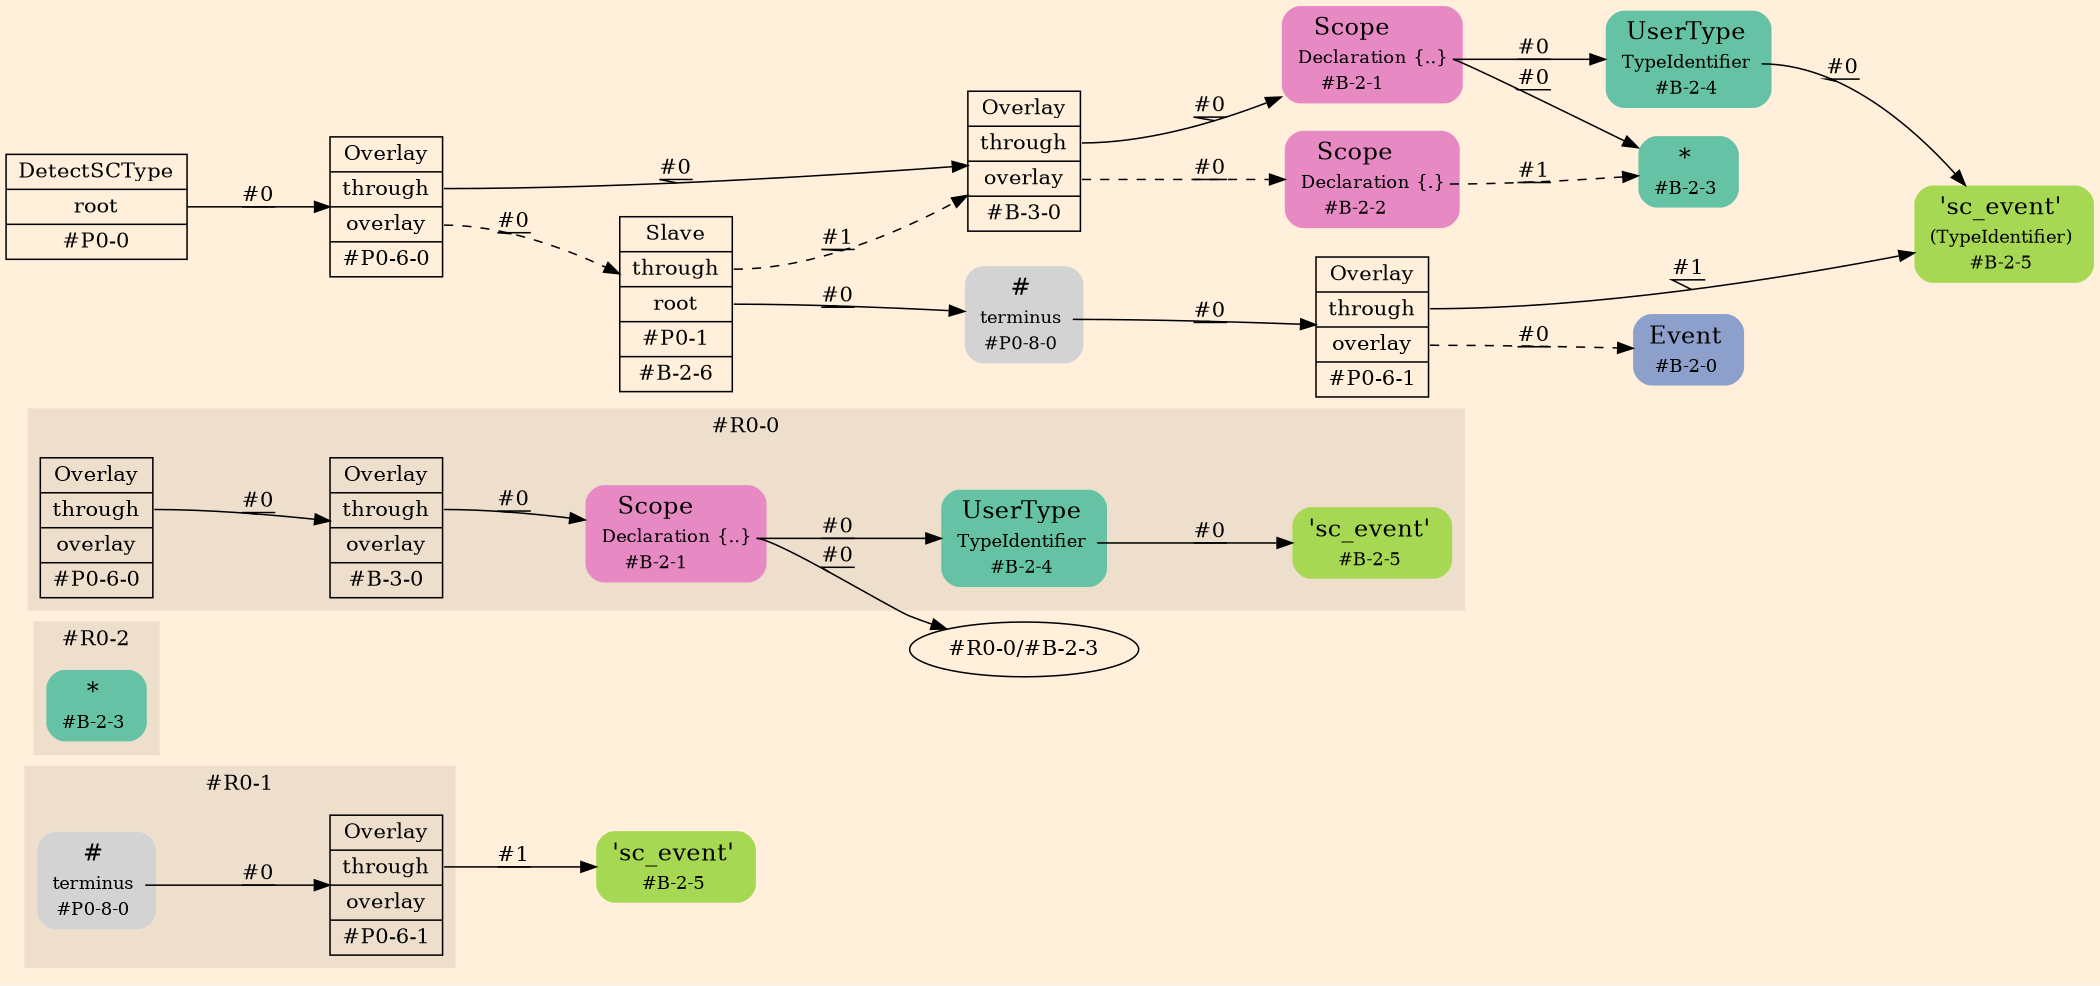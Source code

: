 digraph Inferno {
graph [
rankdir = "LR"
ranksep = 1.0
size = "14,20"
bgcolor = antiquewhite1
color = black
fontcolor = black
];
node [
];
"#R0-1/#B-2-5" [
shape = "plaintext"
fillcolor = "/set28/5"
label = <<TABLE BORDER="0" CELLBORDER="0" CELLSPACING="0">
 <TR>
  <TD><FONT POINT-SIZE="16.0">'sc_event'</FONT></TD>
  <TD></TD>
 </TR>
 <TR>
  <TD>#B-2-5</TD>
  <TD PORT="port0"></TD>
 </TR>
</TABLE>>
style = "rounded,filled"
fontsize = "12"
];
subgraph "cluster#R0-1" {
label = "#R0-1"
style = "filled"
color = antiquewhite2
"#R0-1/#P0-8-0" [
shape = "plaintext"
label = <<TABLE BORDER="0" CELLBORDER="0" CELLSPACING="0">
 <TR>
  <TD><FONT POINT-SIZE="16.0">#</FONT></TD>
  <TD></TD>
 </TR>
 <TR>
  <TD>terminus</TD>
  <TD PORT="port0"></TD>
 </TR>
 <TR>
  <TD>#P0-8-0</TD>
  <TD PORT="port1"></TD>
 </TR>
</TABLE>>
style = "rounded,filled"
fontsize = "12"
];
"#R0-1/#P0-6-1" [
shape = "record"
fillcolor = antiquewhite2
label = "<fixed> Overlay | <port0> through | <port1> overlay | <port2> #P0-6-1"
style = "filled"
fontsize = "14"
color = black
fontcolor = black
];
}
subgraph "cluster#R0-2" {
label = "#R0-2"
style = "filled"
color = antiquewhite2
"#R0-2/#B-2-3" [
shape = "plaintext"
fillcolor = "/set28/1"
label = <<TABLE BORDER="0" CELLBORDER="0" CELLSPACING="0">
 <TR>
  <TD><FONT POINT-SIZE="16.0">*</FONT></TD>
  <TD></TD>
 </TR>
 <TR>
  <TD>#B-2-3</TD>
  <TD PORT="port0"></TD>
 </TR>
</TABLE>>
style = "rounded,filled"
fontsize = "12"
];
}
subgraph "cluster#R0-0" {
label = "#R0-0"
style = "filled"
color = antiquewhite2
"#R0-0/#B-2-5" [
shape = "plaintext"
fillcolor = "/set28/5"
label = <<TABLE BORDER="0" CELLBORDER="0" CELLSPACING="0">
 <TR>
  <TD><FONT POINT-SIZE="16.0">'sc_event'</FONT></TD>
  <TD></TD>
 </TR>
 <TR>
  <TD>#B-2-5</TD>
  <TD PORT="port0"></TD>
 </TR>
</TABLE>>
style = "rounded,filled"
fontsize = "12"
];
"#R0-0/#B-2-1" [
shape = "plaintext"
fillcolor = "/set28/4"
label = <<TABLE BORDER="0" CELLBORDER="0" CELLSPACING="0">
 <TR>
  <TD><FONT POINT-SIZE="16.0">Scope</FONT></TD>
  <TD></TD>
 </TR>
 <TR>
  <TD>Declaration</TD>
  <TD PORT="port0">{..}</TD>
 </TR>
 <TR>
  <TD>#B-2-1</TD>
  <TD PORT="port1"></TD>
 </TR>
</TABLE>>
style = "rounded,filled"
fontsize = "12"
];
"#R0-0/#B-2-4" [
shape = "plaintext"
fillcolor = "/set28/1"
label = <<TABLE BORDER="0" CELLBORDER="0" CELLSPACING="0">
 <TR>
  <TD><FONT POINT-SIZE="16.0">UserType</FONT></TD>
  <TD></TD>
 </TR>
 <TR>
  <TD>TypeIdentifier</TD>
  <TD PORT="port0"></TD>
 </TR>
 <TR>
  <TD>#B-2-4</TD>
  <TD PORT="port1"></TD>
 </TR>
</TABLE>>
style = "rounded,filled"
fontsize = "12"
];
"#R0-0/#P0-6-0" [
shape = "record"
fillcolor = antiquewhite2
label = "<fixed> Overlay | <port0> through | <port1> overlay | <port2> #P0-6-0"
style = "filled"
fontsize = "14"
color = black
fontcolor = black
];
"#R0-0/#B-3-0" [
shape = "record"
fillcolor = antiquewhite2
label = "<fixed> Overlay | <port0> through | <port1> overlay | <port2> #B-3-0"
style = "filled"
fontsize = "14"
color = black
fontcolor = black
];
}
"CR#P0-0" [
shape = "record"
fillcolor = antiquewhite1
label = "<fixed> DetectSCType | <port0> root | <port1> #P0-0"
style = "filled"
fontsize = "14"
color = black
fontcolor = black
];
"#P0-6-0" [
shape = "record"
fillcolor = antiquewhite1
label = "<fixed> Overlay | <port0> through | <port1> overlay | <port2> #P0-6-0"
style = "filled"
fontsize = "14"
color = black
fontcolor = black
];
"#B-3-0" [
shape = "record"
fillcolor = antiquewhite1
label = "<fixed> Overlay | <port0> through | <port1> overlay | <port2> #B-3-0"
style = "filled"
fontsize = "14"
color = black
fontcolor = black
];
"#B-2-1" [
shape = "plaintext"
fillcolor = "/set28/4"
label = <<TABLE BORDER="0" CELLBORDER="0" CELLSPACING="0">
 <TR>
  <TD><FONT POINT-SIZE="16.0">Scope</FONT></TD>
  <TD></TD>
 </TR>
 <TR>
  <TD>Declaration</TD>
  <TD PORT="port0">{..}</TD>
 </TR>
 <TR>
  <TD>#B-2-1</TD>
  <TD PORT="port1"></TD>
 </TR>
</TABLE>>
style = "rounded,filled"
fontsize = "12"
];
"#B-2-3" [
shape = "plaintext"
fillcolor = "/set28/1"
label = <<TABLE BORDER="0" CELLBORDER="0" CELLSPACING="0">
 <TR>
  <TD><FONT POINT-SIZE="16.0">*</FONT></TD>
  <TD></TD>
 </TR>
 <TR>
  <TD>#B-2-3</TD>
  <TD PORT="port0"></TD>
 </TR>
</TABLE>>
style = "rounded,filled"
fontsize = "12"
];
"#B-2-4" [
shape = "plaintext"
fillcolor = "/set28/1"
label = <<TABLE BORDER="0" CELLBORDER="0" CELLSPACING="0">
 <TR>
  <TD><FONT POINT-SIZE="16.0">UserType</FONT></TD>
  <TD></TD>
 </TR>
 <TR>
  <TD>TypeIdentifier</TD>
  <TD PORT="port0"></TD>
 </TR>
 <TR>
  <TD>#B-2-4</TD>
  <TD PORT="port1"></TD>
 </TR>
</TABLE>>
style = "rounded,filled"
fontsize = "12"
];
"#B-2-5" [
shape = "plaintext"
fillcolor = "/set28/5"
label = <<TABLE BORDER="0" CELLBORDER="0" CELLSPACING="0">
 <TR>
  <TD><FONT POINT-SIZE="16.0">'sc_event'</FONT></TD>
  <TD></TD>
 </TR>
 <TR>
  <TD>(TypeIdentifier)</TD>
  <TD PORT="port0"></TD>
 </TR>
 <TR>
  <TD>#B-2-5</TD>
  <TD PORT="port1"></TD>
 </TR>
</TABLE>>
style = "rounded,filled"
fontsize = "12"
];
"#B-2-2" [
shape = "plaintext"
fillcolor = "/set28/4"
label = <<TABLE BORDER="0" CELLBORDER="0" CELLSPACING="0">
 <TR>
  <TD><FONT POINT-SIZE="16.0">Scope</FONT></TD>
  <TD></TD>
 </TR>
 <TR>
  <TD>Declaration</TD>
  <TD PORT="port0">{.}</TD>
 </TR>
 <TR>
  <TD>#B-2-2</TD>
  <TD PORT="port1"></TD>
 </TR>
</TABLE>>
style = "rounded,filled"
fontsize = "12"
];
"#B-2-6" [
shape = "record"
fillcolor = antiquewhite1
label = "<fixed> Slave | <port0> through | <port1> root | <port2> #P0-1 | <port3> #B-2-6"
style = "filled"
fontsize = "14"
color = black
fontcolor = black
];
"#P0-8-0" [
shape = "plaintext"
label = <<TABLE BORDER="0" CELLBORDER="0" CELLSPACING="0">
 <TR>
  <TD><FONT POINT-SIZE="16.0">#</FONT></TD>
  <TD></TD>
 </TR>
 <TR>
  <TD>terminus</TD>
  <TD PORT="port0"></TD>
 </TR>
 <TR>
  <TD>#P0-8-0</TD>
  <TD PORT="port1"></TD>
 </TR>
</TABLE>>
style = "rounded,filled"
fontsize = "12"
];
"#P0-6-1" [
shape = "record"
fillcolor = antiquewhite1
label = "<fixed> Overlay | <port0> through | <port1> overlay | <port2> #P0-6-1"
style = "filled"
fontsize = "14"
color = black
fontcolor = black
];
"#B-2-0" [
shape = "plaintext"
fillcolor = "/set28/3"
label = <<TABLE BORDER="0" CELLBORDER="0" CELLSPACING="0">
 <TR>
  <TD><FONT POINT-SIZE="16.0">Event</FONT></TD>
  <TD></TD>
 </TR>
 <TR>
  <TD>#B-2-0</TD>
  <TD PORT="port0"></TD>
 </TR>
</TABLE>>
style = "rounded,filled"
fontsize = "12"
];
"CR#P0-0":port0 -> "#P0-6-0" [style="solid"
label = "#0"
decorate = true
color = black
fontcolor = black
];
"#P0-6-0":port0 -> "#B-3-0" [style="solid"
label = "#0"
decorate = true
color = black
fontcolor = black
];
"#P0-6-0":port1 -> "#B-2-6" [style="dashed"
label = "#0"
decorate = true
color = black
fontcolor = black
];
"#B-3-0":port0 -> "#B-2-1" [style="solid"
label = "#0"
decorate = true
color = black
fontcolor = black
];
"#B-3-0":port1 -> "#B-2-2" [style="dashed"
label = "#0"
decorate = true
color = black
fontcolor = black
];
"#B-2-1":port0 -> "#B-2-3" [style="solid"
label = "#0"
decorate = true
color = black
fontcolor = black
];
"#B-2-1":port0 -> "#B-2-4" [style="solid"
label = "#0"
decorate = true
color = black
fontcolor = black
];
"#B-2-4":port0 -> "#B-2-5" [style="solid"
label = "#0"
decorate = true
color = black
fontcolor = black
];
"#B-2-2":port0 -> "#B-2-3" [style="dashed"
label = "#1"
decorate = true
color = black
fontcolor = black
];
"#B-2-6":port0 -> "#B-3-0" [style="dashed"
label = "#1"
decorate = true
color = black
fontcolor = black
];
"#B-2-6":port1 -> "#P0-8-0" [style="solid"
label = "#0"
decorate = true
color = black
fontcolor = black
];
"#P0-8-0":port0 -> "#P0-6-1" [style="solid"
label = "#0"
decorate = true
color = black
fontcolor = black
];
"#P0-6-1":port0 -> "#B-2-5" [style="solid"
label = "#1"
decorate = true
color = black
fontcolor = black
];
"#P0-6-1":port1 -> "#B-2-0" [style="dashed"
label = "#0"
decorate = true
color = black
fontcolor = black
];
"#R0-0/#B-2-1":port0 -> "#R0-0/#B-2-3" [style="solid"
label = "#0"
decorate = true
color = black
fontcolor = black
];
"#R0-0/#B-2-1":port0 -> "#R0-0/#B-2-4" [style="solid"
label = "#0"
decorate = true
color = black
fontcolor = black
];
"#R0-0/#B-2-4":port0 -> "#R0-0/#B-2-5" [style="solid"
label = "#0"
decorate = true
color = black
fontcolor = black
];
"#R0-0/#P0-6-0":port0 -> "#R0-0/#B-3-0" [style="solid"
label = "#0"
decorate = true
color = black
fontcolor = black
];
"#R0-0/#B-3-0":port0 -> "#R0-0/#B-2-1" [style="solid"
label = "#0"
decorate = true
color = black
fontcolor = black
];
"#R0-1/#P0-8-0":port0 -> "#R0-1/#P0-6-1" [style="solid"
label = "#0"
decorate = true
color = black
fontcolor = black
];
"#R0-1/#P0-6-1":port0 -> "#R0-1/#B-2-5" [style="solid"
label = "#1"
decorate = true
color = black
fontcolor = black
];
}
